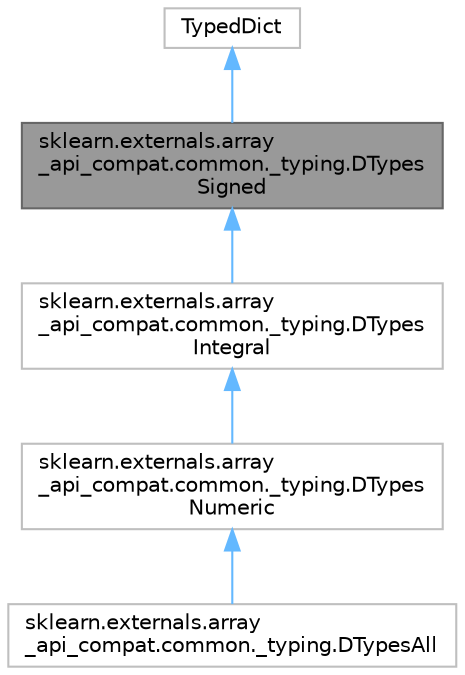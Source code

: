 digraph "sklearn.externals.array_api_compat.common._typing.DTypesSigned"
{
 // LATEX_PDF_SIZE
  bgcolor="transparent";
  edge [fontname=Helvetica,fontsize=10,labelfontname=Helvetica,labelfontsize=10];
  node [fontname=Helvetica,fontsize=10,shape=box,height=0.2,width=0.4];
  Node1 [id="Node000001",label="sklearn.externals.array\l_api_compat.common._typing.DTypes\lSigned",height=0.2,width=0.4,color="gray40", fillcolor="grey60", style="filled", fontcolor="black",tooltip=" "];
  Node2 -> Node1 [id="edge1_Node000001_Node000002",dir="back",color="steelblue1",style="solid",tooltip=" "];
  Node2 [id="Node000002",label="TypedDict",height=0.2,width=0.4,color="grey75", fillcolor="white", style="filled",URL="$da/de3/classTypedDict.html",tooltip=" "];
  Node1 -> Node3 [id="edge2_Node000001_Node000003",dir="back",color="steelblue1",style="solid",tooltip=" "];
  Node3 [id="Node000003",label="sklearn.externals.array\l_api_compat.common._typing.DTypes\lIntegral",height=0.2,width=0.4,color="grey75", fillcolor="white", style="filled",URL="$d5/d0d/classsklearn_1_1externals_1_1array__api__compat_1_1common_1_1__typing_1_1DTypesIntegral.html",tooltip=" "];
  Node3 -> Node4 [id="edge3_Node000003_Node000004",dir="back",color="steelblue1",style="solid",tooltip=" "];
  Node4 [id="Node000004",label="sklearn.externals.array\l_api_compat.common._typing.DTypes\lNumeric",height=0.2,width=0.4,color="grey75", fillcolor="white", style="filled",URL="$dc/dfc/classsklearn_1_1externals_1_1array__api__compat_1_1common_1_1__typing_1_1DTypesNumeric.html",tooltip=" "];
  Node4 -> Node5 [id="edge4_Node000004_Node000005",dir="back",color="steelblue1",style="solid",tooltip=" "];
  Node5 [id="Node000005",label="sklearn.externals.array\l_api_compat.common._typing.DTypesAll",height=0.2,width=0.4,color="grey75", fillcolor="white", style="filled",URL="$d7/d0a/classsklearn_1_1externals_1_1array__api__compat_1_1common_1_1__typing_1_1DTypesAll.html",tooltip=" "];
}
